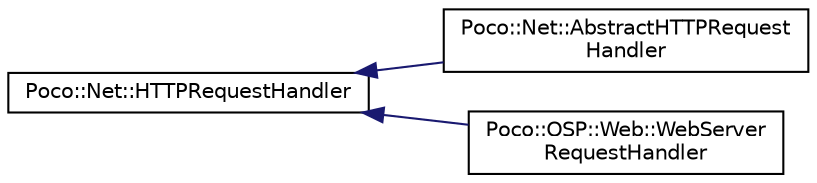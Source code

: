 digraph "Graphical Class Hierarchy"
{
 // LATEX_PDF_SIZE
  edge [fontname="Helvetica",fontsize="10",labelfontname="Helvetica",labelfontsize="10"];
  node [fontname="Helvetica",fontsize="10",shape=record];
  rankdir="LR";
  Node0 [label="Poco::Net::HTTPRequestHandler",height=0.2,width=0.4,color="black", fillcolor="white", style="filled",URL="$classPoco_1_1Net_1_1HTTPRequestHandler.html",tooltip=" "];
  Node0 -> Node1 [dir="back",color="midnightblue",fontsize="10",style="solid",fontname="Helvetica"];
  Node1 [label="Poco::Net::AbstractHTTPRequest\lHandler",height=0.2,width=0.4,color="black", fillcolor="white", style="filled",URL="$classPoco_1_1Net_1_1AbstractHTTPRequestHandler.html",tooltip=" "];
  Node0 -> Node2 [dir="back",color="midnightblue",fontsize="10",style="solid",fontname="Helvetica"];
  Node2 [label="Poco::OSP::Web::WebServer\lRequestHandler",height=0.2,width=0.4,color="black", fillcolor="white", style="filled",URL="$classPoco_1_1OSP_1_1Web_1_1WebServerRequestHandler.html",tooltip=" "];
}
